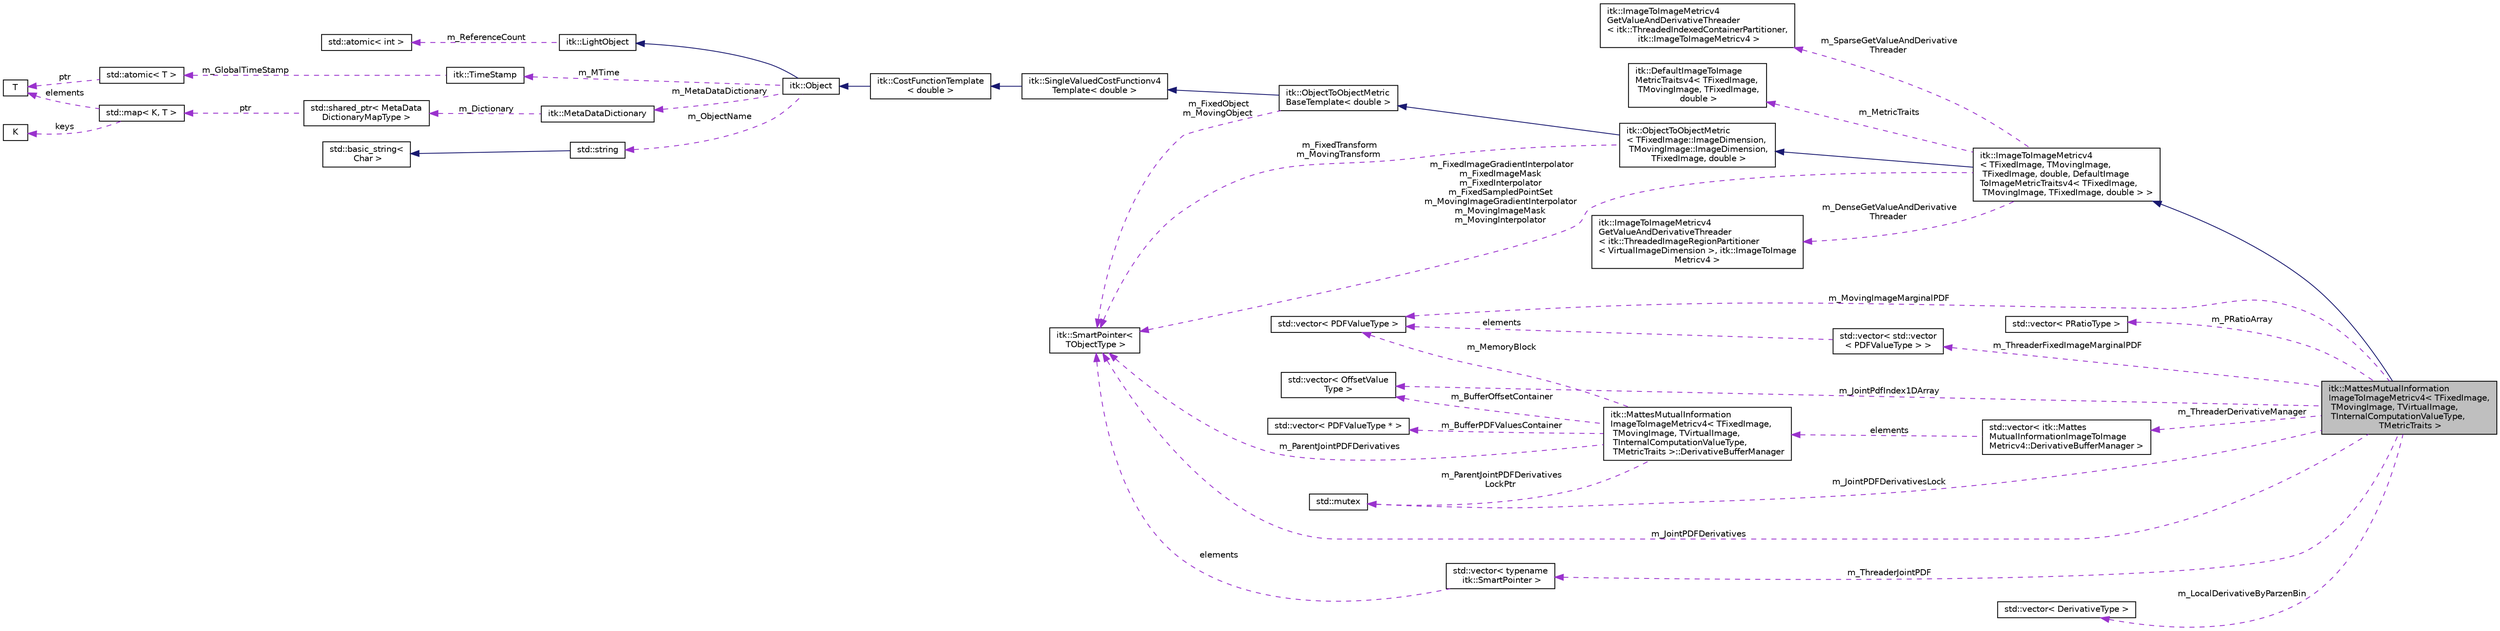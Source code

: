 digraph "itk::MattesMutualInformationImageToImageMetricv4&lt; TFixedImage, TMovingImage, TVirtualImage, TInternalComputationValueType, TMetricTraits &gt;"
{
 // LATEX_PDF_SIZE
  edge [fontname="Helvetica",fontsize="10",labelfontname="Helvetica",labelfontsize="10"];
  node [fontname="Helvetica",fontsize="10",shape=record];
  rankdir="LR";
  Node1 [label="itk::MattesMutualInformation\lImageToImageMetricv4\< TFixedImage,\l TMovingImage, TVirtualImage,\l TInternalComputationValueType,\l TMetricTraits \>",height=0.2,width=0.4,color="black", fillcolor="grey75", style="filled", fontcolor="black",tooltip="Computes the mutual information between two images to be registered using the method of Mattes et al."];
  Node2 -> Node1 [dir="back",color="midnightblue",fontsize="10",style="solid",fontname="Helvetica"];
  Node2 [label="itk::ImageToImageMetricv4\l\< TFixedImage, TMovingImage,\l TFixedImage, double, DefaultImage\lToImageMetricTraitsv4\< TFixedImage,\l TMovingImage, TFixedImage, double \> \>",height=0.2,width=0.4,color="black", fillcolor="white", style="filled",URL="$classitk_1_1ImageToImageMetricv4.html",tooltip=" "];
  Node3 -> Node2 [dir="back",color="midnightblue",fontsize="10",style="solid",fontname="Helvetica"];
  Node3 [label="itk::ObjectToObjectMetric\l\< TFixedImage::ImageDimension,\l TMovingImage::ImageDimension,\l TFixedImage, double \>",height=0.2,width=0.4,color="black", fillcolor="white", style="filled",URL="$classitk_1_1ObjectToObjectMetric.html",tooltip=" "];
  Node4 -> Node3 [dir="back",color="midnightblue",fontsize="10",style="solid",fontname="Helvetica"];
  Node4 [label="itk::ObjectToObjectMetric\lBaseTemplate\< double \>",height=0.2,width=0.4,color="black", fillcolor="white", style="filled",URL="$classitk_1_1ObjectToObjectMetricBaseTemplate.html",tooltip=" "];
  Node5 -> Node4 [dir="back",color="midnightblue",fontsize="10",style="solid",fontname="Helvetica"];
  Node5 [label="itk::SingleValuedCostFunctionv4\lTemplate\< double \>",height=0.2,width=0.4,color="black", fillcolor="white", style="filled",URL="$classitk_1_1SingleValuedCostFunctionv4Template.html",tooltip=" "];
  Node6 -> Node5 [dir="back",color="midnightblue",fontsize="10",style="solid",fontname="Helvetica"];
  Node6 [label="itk::CostFunctionTemplate\l\< double \>",height=0.2,width=0.4,color="black", fillcolor="white", style="filled",URL="$classitk_1_1CostFunctionTemplate.html",tooltip=" "];
  Node7 -> Node6 [dir="back",color="midnightblue",fontsize="10",style="solid",fontname="Helvetica"];
  Node7 [label="itk::Object",height=0.2,width=0.4,color="black", fillcolor="white", style="filled",URL="$classitk_1_1Object.html",tooltip="Base class for most ITK classes."];
  Node8 -> Node7 [dir="back",color="midnightblue",fontsize="10",style="solid",fontname="Helvetica"];
  Node8 [label="itk::LightObject",height=0.2,width=0.4,color="black", fillcolor="white", style="filled",URL="$classitk_1_1LightObject.html",tooltip="Light weight base class for most itk classes."];
  Node9 -> Node8 [dir="back",color="darkorchid3",fontsize="10",style="dashed",label=" m_ReferenceCount" ,fontname="Helvetica"];
  Node9 [label="std::atomic\< int \>",height=0.2,width=0.4,color="black", fillcolor="white", style="filled",tooltip=" "];
  Node10 -> Node7 [dir="back",color="darkorchid3",fontsize="10",style="dashed",label=" m_MTime" ,fontname="Helvetica"];
  Node10 [label="itk::TimeStamp",height=0.2,width=0.4,color="black", fillcolor="white", style="filled",URL="$classitk_1_1TimeStamp.html",tooltip="Generate a unique, increasing time value."];
  Node11 -> Node10 [dir="back",color="darkorchid3",fontsize="10",style="dashed",label=" m_GlobalTimeStamp" ,fontname="Helvetica"];
  Node11 [label="std::atomic\< T \>",height=0.2,width=0.4,color="black", fillcolor="white", style="filled",tooltip=" "];
  Node12 -> Node11 [dir="back",color="darkorchid3",fontsize="10",style="dashed",label=" ptr" ,fontname="Helvetica"];
  Node12 [label="T",height=0.2,width=0.4,color="black", fillcolor="white", style="filled",tooltip=" "];
  Node13 -> Node7 [dir="back",color="darkorchid3",fontsize="10",style="dashed",label=" m_MetaDataDictionary" ,fontname="Helvetica"];
  Node13 [label="itk::MetaDataDictionary",height=0.2,width=0.4,color="black", fillcolor="white", style="filled",URL="$classitk_1_1MetaDataDictionary.html",tooltip="Provides a mechanism for storing a collection of arbitrary data types."];
  Node14 -> Node13 [dir="back",color="darkorchid3",fontsize="10",style="dashed",label=" m_Dictionary" ,fontname="Helvetica"];
  Node14 [label="std::shared_ptr\< MetaData\lDictionaryMapType \>",height=0.2,width=0.4,color="black", fillcolor="white", style="filled",tooltip=" "];
  Node15 -> Node14 [dir="back",color="darkorchid3",fontsize="10",style="dashed",label=" ptr" ,fontname="Helvetica"];
  Node15 [label="std::map\< K, T \>",height=0.2,width=0.4,color="black", fillcolor="white", style="filled",tooltip=" "];
  Node16 -> Node15 [dir="back",color="darkorchid3",fontsize="10",style="dashed",label=" keys" ,fontname="Helvetica"];
  Node16 [label="K",height=0.2,width=0.4,color="black", fillcolor="white", style="filled",tooltip=" "];
  Node12 -> Node15 [dir="back",color="darkorchid3",fontsize="10",style="dashed",label=" elements" ,fontname="Helvetica"];
  Node17 -> Node7 [dir="back",color="darkorchid3",fontsize="10",style="dashed",label=" m_ObjectName" ,fontname="Helvetica"];
  Node17 [label="std::string",height=0.2,width=0.4,color="black", fillcolor="white", style="filled",tooltip=" "];
  Node18 -> Node17 [dir="back",color="midnightblue",fontsize="10",style="solid",fontname="Helvetica"];
  Node18 [label="std::basic_string\<\l Char \>",height=0.2,width=0.4,color="black", fillcolor="white", style="filled",tooltip=" "];
  Node19 -> Node4 [dir="back",color="darkorchid3",fontsize="10",style="dashed",label=" m_FixedObject\nm_MovingObject" ,fontname="Helvetica"];
  Node19 [label="itk::SmartPointer\<\l TObjectType \>",height=0.2,width=0.4,color="black", fillcolor="white", style="filled",URL="$classitk_1_1SmartPointer.html",tooltip="Implements transparent reference counting."];
  Node19 -> Node3 [dir="back",color="darkorchid3",fontsize="10",style="dashed",label=" m_FixedTransform\nm_MovingTransform" ,fontname="Helvetica"];
  Node20 -> Node2 [dir="back",color="darkorchid3",fontsize="10",style="dashed",label=" m_DenseGetValueAndDerivative\lThreader" ,fontname="Helvetica"];
  Node20 [label="itk::ImageToImageMetricv4\lGetValueAndDerivativeThreader\l\< itk::ThreadedImageRegionPartitioner\l\< VirtualImageDimension \>, itk::ImageToImage\lMetricv4 \>",height=0.2,width=0.4,color="black", fillcolor="white", style="filled",URL="$classitk_1_1ImageToImageMetricv4GetValueAndDerivativeThreader.html",tooltip=" "];
  Node21 -> Node2 [dir="back",color="darkorchid3",fontsize="10",style="dashed",label=" m_SparseGetValueAndDerivative\lThreader" ,fontname="Helvetica"];
  Node21 [label="itk::ImageToImageMetricv4\lGetValueAndDerivativeThreader\l\< itk::ThreadedIndexedContainerPartitioner,\l itk::ImageToImageMetricv4 \>",height=0.2,width=0.4,color="black", fillcolor="white", style="filled",URL="$classitk_1_1ImageToImageMetricv4GetValueAndDerivativeThreader.html",tooltip=" "];
  Node19 -> Node2 [dir="back",color="darkorchid3",fontsize="10",style="dashed",label=" m_FixedImageGradientInterpolator\nm_FixedImageMask\nm_FixedInterpolator\nm_FixedSampledPointSet\nm_MovingImageGradientInterpolator\nm_MovingImageMask\nm_MovingInterpolator" ,fontname="Helvetica"];
  Node22 -> Node2 [dir="back",color="darkorchid3",fontsize="10",style="dashed",label=" m_MetricTraits" ,fontname="Helvetica"];
  Node22 [label="itk::DefaultImageToImage\lMetricTraitsv4\< TFixedImage,\l TMovingImage, TFixedImage,\l double \>",height=0.2,width=0.4,color="black", fillcolor="white", style="filled",URL="$classitk_1_1DefaultImageToImageMetricTraitsv4.html",tooltip=" "];
  Node23 -> Node1 [dir="back",color="darkorchid3",fontsize="10",style="dashed",label=" m_PRatioArray" ,fontname="Helvetica"];
  Node23 [label="std::vector\< PRatioType \>",height=0.2,width=0.4,color="black", fillcolor="white", style="filled",tooltip=" "];
  Node24 -> Node1 [dir="back",color="darkorchid3",fontsize="10",style="dashed",label=" m_JointPdfIndex1DArray" ,fontname="Helvetica"];
  Node24 [label="std::vector\< OffsetValue\lType \>",height=0.2,width=0.4,color="black", fillcolor="white", style="filled",tooltip=" "];
  Node25 -> Node1 [dir="back",color="darkorchid3",fontsize="10",style="dashed",label=" m_MovingImageMarginalPDF" ,fontname="Helvetica"];
  Node25 [label="std::vector\< PDFValueType \>",height=0.2,width=0.4,color="black", fillcolor="white", style="filled",tooltip=" "];
  Node26 -> Node1 [dir="back",color="darkorchid3",fontsize="10",style="dashed",label=" m_ThreaderFixedImageMarginalPDF" ,fontname="Helvetica"];
  Node26 [label="std::vector\< std::vector\l\< PDFValueType \> \>",height=0.2,width=0.4,color="black", fillcolor="white", style="filled",tooltip=" "];
  Node25 -> Node26 [dir="back",color="darkorchid3",fontsize="10",style="dashed",label=" elements" ,fontname="Helvetica"];
  Node27 -> Node1 [dir="back",color="darkorchid3",fontsize="10",style="dashed",label=" m_ThreaderJointPDF" ,fontname="Helvetica"];
  Node27 [label="std::vector\< typename\l itk::SmartPointer \>",height=0.2,width=0.4,color="black", fillcolor="white", style="filled",tooltip=" "];
  Node19 -> Node27 [dir="back",color="darkorchid3",fontsize="10",style="dashed",label=" elements" ,fontname="Helvetica"];
  Node28 -> Node1 [dir="back",color="darkorchid3",fontsize="10",style="dashed",label=" m_ThreaderDerivativeManager" ,fontname="Helvetica"];
  Node28 [label="std::vector\< itk::Mattes\lMutualInformationImageToImage\lMetricv4::DerivativeBufferManager \>",height=0.2,width=0.4,color="black", fillcolor="white", style="filled",tooltip=" "];
  Node29 -> Node28 [dir="back",color="darkorchid3",fontsize="10",style="dashed",label=" elements" ,fontname="Helvetica"];
  Node29 [label="itk::MattesMutualInformation\lImageToImageMetricv4\< TFixedImage,\l TMovingImage, TVirtualImage,\l TInternalComputationValueType,\l TMetricTraits \>::DerivativeBufferManager",height=0.2,width=0.4,color="black", fillcolor="white", style="filled",URL="$classitk_1_1MattesMutualInformationImageToImageMetricv4_1_1DerivativeBufferManager.html",tooltip=" "];
  Node25 -> Node29 [dir="back",color="darkorchid3",fontsize="10",style="dashed",label=" m_MemoryBlock" ,fontname="Helvetica"];
  Node30 -> Node29 [dir="back",color="darkorchid3",fontsize="10",style="dashed",label=" m_BufferPDFValuesContainer" ,fontname="Helvetica"];
  Node30 [label="std::vector\< PDFValueType * \>",height=0.2,width=0.4,color="black", fillcolor="white", style="filled",tooltip=" "];
  Node24 -> Node29 [dir="back",color="darkorchid3",fontsize="10",style="dashed",label=" m_BufferOffsetContainer" ,fontname="Helvetica"];
  Node31 -> Node29 [dir="back",color="darkorchid3",fontsize="10",style="dashed",label=" m_ParentJointPDFDerivatives\lLockPtr" ,fontname="Helvetica"];
  Node31 [label="std::mutex",height=0.2,width=0.4,color="black", fillcolor="white", style="filled",tooltip=" "];
  Node19 -> Node29 [dir="back",color="darkorchid3",fontsize="10",style="dashed",label=" m_ParentJointPDFDerivatives" ,fontname="Helvetica"];
  Node31 -> Node1 [dir="back",color="darkorchid3",fontsize="10",style="dashed",label=" m_JointPDFDerivativesLock" ,fontname="Helvetica"];
  Node19 -> Node1 [dir="back",color="darkorchid3",fontsize="10",style="dashed",label=" m_JointPDFDerivatives" ,fontname="Helvetica"];
  Node32 -> Node1 [dir="back",color="darkorchid3",fontsize="10",style="dashed",label=" m_LocalDerivativeByParzenBin" ,fontname="Helvetica"];
  Node32 [label="std::vector\< DerivativeType \>",height=0.2,width=0.4,color="black", fillcolor="white", style="filled",tooltip=" "];
}
